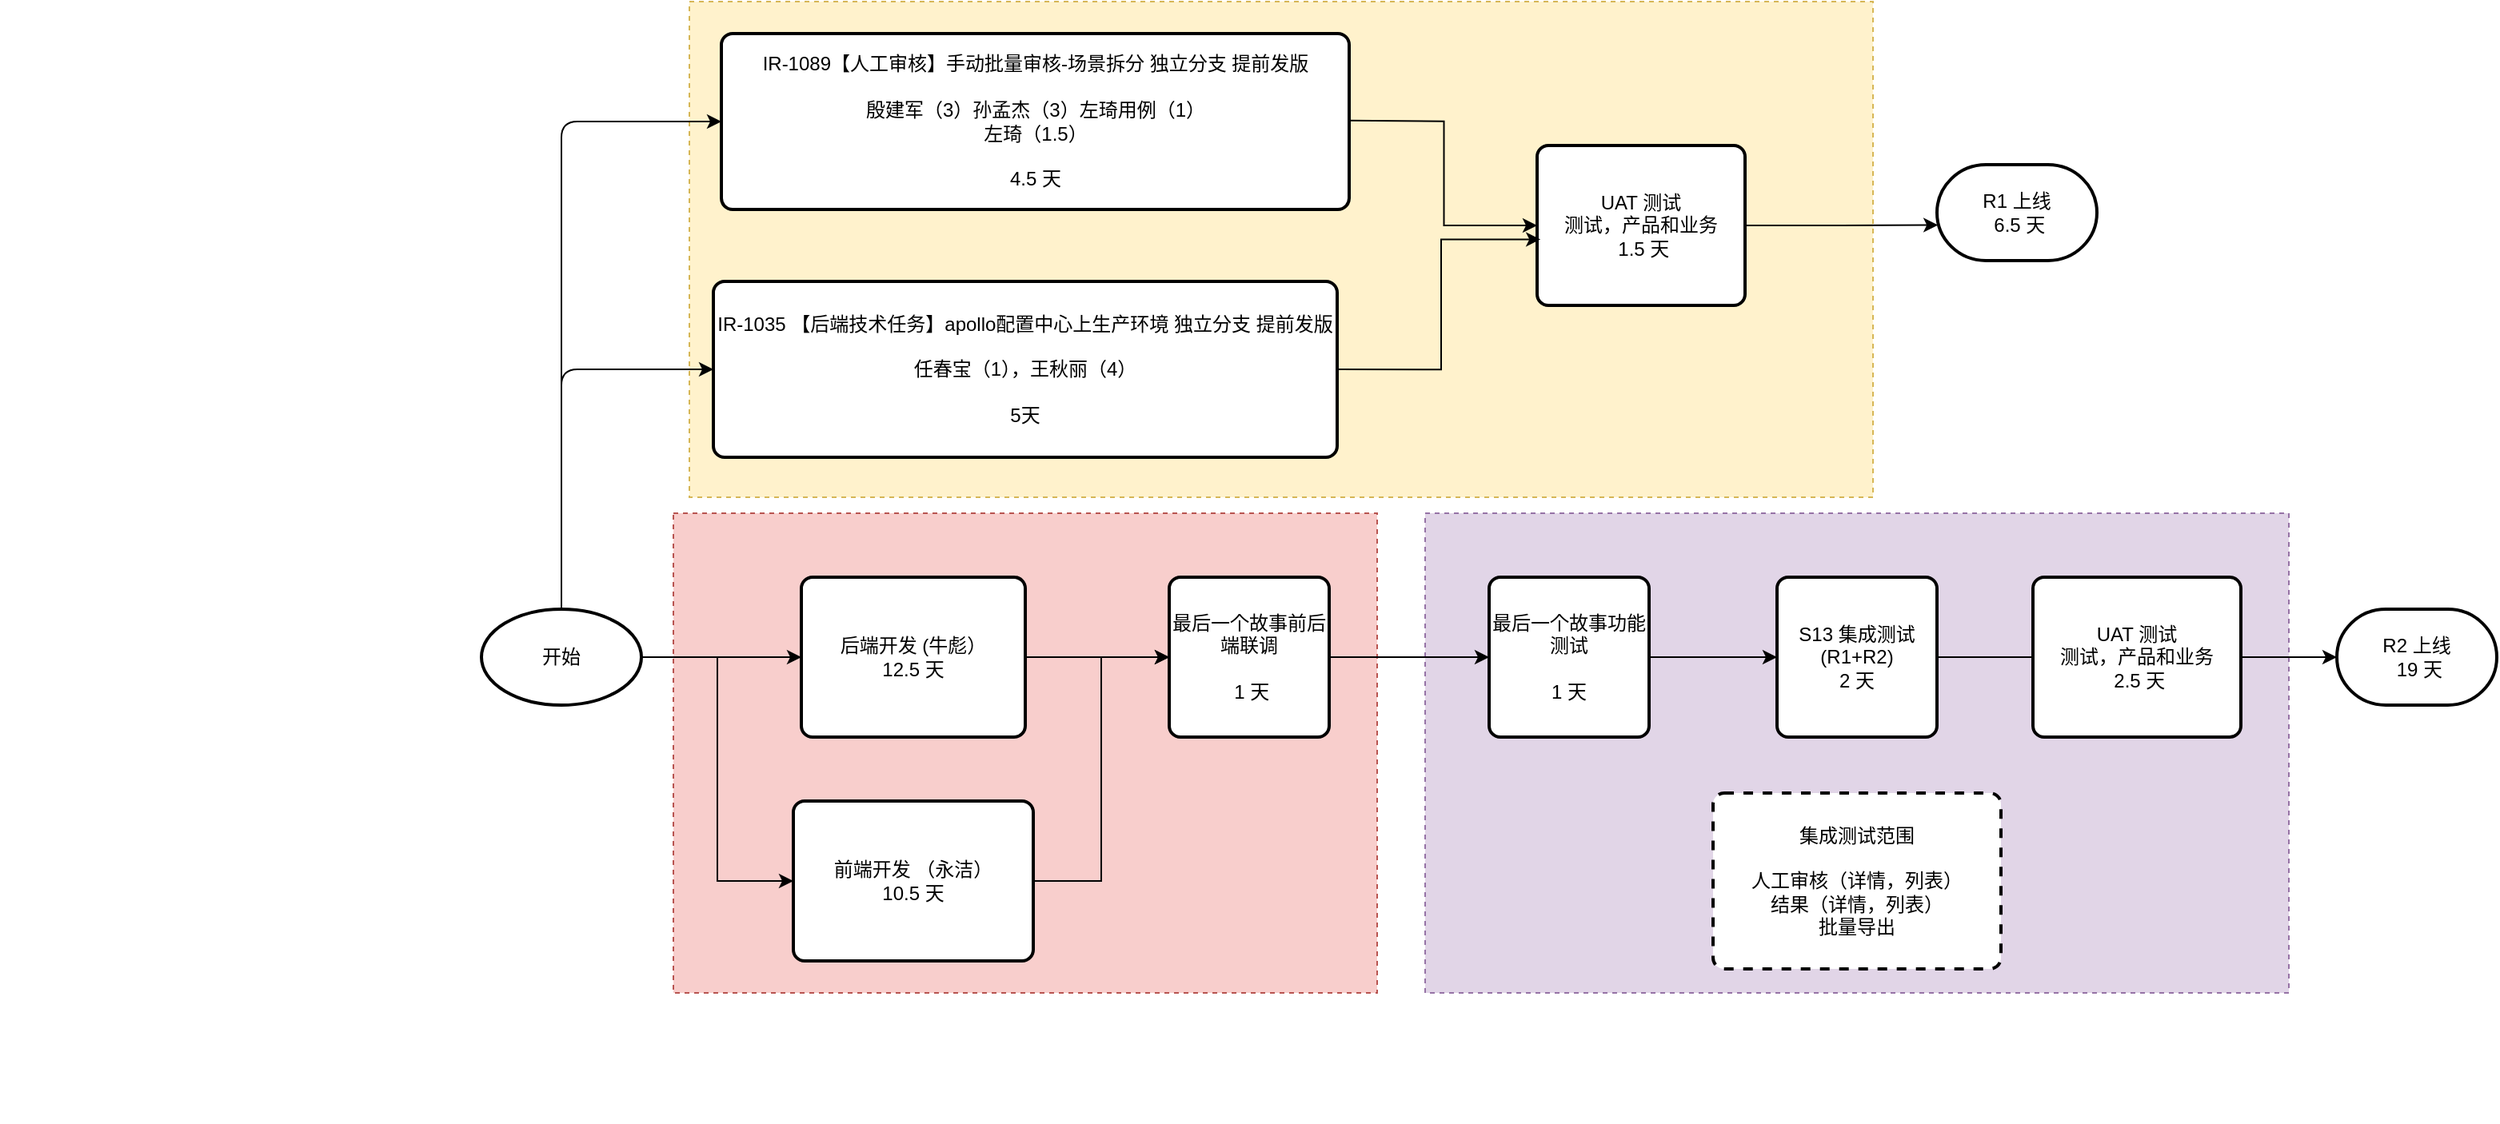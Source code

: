 <mxfile version="13.3.5" type="github" pages="2">
  <diagram id="s33BEsmGWGS7mWIy-5hT" name="Sprint27">
    <mxGraphModel dx="946" dy="510" grid="1" gridSize="10" guides="1" tooltips="1" connect="1" arrows="1" fold="1" page="1" pageScale="1" pageWidth="850" pageHeight="1100" math="0" shadow="0">
      <root>
        <mxCell id="0" />
        <mxCell id="1" parent="0" />
        <mxCell id="boOYyz_OFliwlTwc_qF7-1" value="" style="rounded=0;whiteSpace=wrap;html=1;dashed=1;fillColor=#fff2cc;strokeColor=#d6b656;" vertex="1" parent="1">
          <mxGeometry x="480" y="60" width="740" height="310" as="geometry" />
        </mxCell>
        <mxCell id="boOYyz_OFliwlTwc_qF7-2" value="" style="rounded=0;whiteSpace=wrap;html=1;dashed=1;fillColor=#e1d5e7;strokeColor=#9673a6;" vertex="1" parent="1">
          <mxGeometry x="940" y="380" width="540" height="300" as="geometry" />
        </mxCell>
        <mxCell id="boOYyz_OFliwlTwc_qF7-3" value="" style="rounded=0;whiteSpace=wrap;html=1;dashed=1;fillColor=#f8cecc;strokeColor=#b85450;" vertex="1" parent="1">
          <mxGeometry x="470" y="380" width="440" height="300" as="geometry" />
        </mxCell>
        <mxCell id="boOYyz_OFliwlTwc_qF7-4" value="" style="edgeStyle=orthogonalEdgeStyle;rounded=0;orthogonalLoop=1;jettySize=auto;html=1;" edge="1" parent="1" source="boOYyz_OFliwlTwc_qF7-22" target="boOYyz_OFliwlTwc_qF7-6">
          <mxGeometry relative="1" as="geometry">
            <mxPoint x="330" y="470" as="sourcePoint" />
            <mxPoint x="420" y="470" as="targetPoint" />
          </mxGeometry>
        </mxCell>
        <mxCell id="boOYyz_OFliwlTwc_qF7-5" value="" style="edgeStyle=orthogonalEdgeStyle;rounded=0;orthogonalLoop=1;jettySize=auto;html=1;entryX=0;entryY=0.5;entryDx=0;entryDy=0;exitX=1;exitY=0.5;exitDx=0;exitDy=0;exitPerimeter=0;" edge="1" parent="1" source="boOYyz_OFliwlTwc_qF7-22" target="boOYyz_OFliwlTwc_qF7-15">
          <mxGeometry relative="1" as="geometry">
            <mxPoint x="280" y="440" as="sourcePoint" />
            <mxPoint x="280" y="360" as="targetPoint" />
          </mxGeometry>
        </mxCell>
        <mxCell id="boOYyz_OFliwlTwc_qF7-6" value="后端开发 (牛彪）&lt;br&gt;12.5 天" style="rounded=1;whiteSpace=wrap;html=1;absoluteArcSize=1;arcSize=14;strokeWidth=2;" vertex="1" parent="1">
          <mxGeometry x="550" y="420" width="140" height="100" as="geometry" />
        </mxCell>
        <mxCell id="boOYyz_OFliwlTwc_qF7-7" value="" style="edgeStyle=orthogonalEdgeStyle;rounded=0;orthogonalLoop=1;jettySize=auto;html=1;exitX=1;exitY=0.5;exitDx=0;exitDy=0;" edge="1" parent="1" source="boOYyz_OFliwlTwc_qF7-6" target="boOYyz_OFliwlTwc_qF7-9">
          <mxGeometry relative="1" as="geometry">
            <mxPoint x="870" y="650" as="sourcePoint" />
          </mxGeometry>
        </mxCell>
        <mxCell id="boOYyz_OFliwlTwc_qF7-8" value="" style="edgeStyle=orthogonalEdgeStyle;rounded=0;orthogonalLoop=1;jettySize=auto;html=1;" edge="1" parent="1" source="boOYyz_OFliwlTwc_qF7-9" target="boOYyz_OFliwlTwc_qF7-11">
          <mxGeometry relative="1" as="geometry" />
        </mxCell>
        <mxCell id="boOYyz_OFliwlTwc_qF7-9" value="最后一个故事前后端联调&lt;br&gt;&lt;br&gt;&amp;nbsp;1 天" style="rounded=1;whiteSpace=wrap;html=1;absoluteArcSize=1;arcSize=14;strokeWidth=2;" vertex="1" parent="1">
          <mxGeometry x="780" y="420" width="100" height="100" as="geometry" />
        </mxCell>
        <mxCell id="boOYyz_OFliwlTwc_qF7-10" value="" style="edgeStyle=orthogonalEdgeStyle;rounded=0;orthogonalLoop=1;jettySize=auto;html=1;" edge="1" parent="1" source="boOYyz_OFliwlTwc_qF7-11" target="boOYyz_OFliwlTwc_qF7-13">
          <mxGeometry relative="1" as="geometry" />
        </mxCell>
        <mxCell id="boOYyz_OFliwlTwc_qF7-11" value="最后一个故事功能测试&lt;br&gt;&lt;br&gt;1 天" style="rounded=1;whiteSpace=wrap;html=1;absoluteArcSize=1;arcSize=14;strokeWidth=2;" vertex="1" parent="1">
          <mxGeometry x="980" y="420" width="100" height="100" as="geometry" />
        </mxCell>
        <mxCell id="boOYyz_OFliwlTwc_qF7-12" value="" style="edgeStyle=orthogonalEdgeStyle;rounded=0;orthogonalLoop=1;jettySize=auto;html=1;" edge="1" parent="1" source="boOYyz_OFliwlTwc_qF7-13">
          <mxGeometry relative="1" as="geometry">
            <mxPoint x="1340" y="470" as="targetPoint" />
          </mxGeometry>
        </mxCell>
        <mxCell id="boOYyz_OFliwlTwc_qF7-13" value="S13 集成测试&lt;br&gt;(R1+R2)&lt;br&gt;2 天" style="rounded=1;whiteSpace=wrap;html=1;absoluteArcSize=1;arcSize=14;strokeWidth=2;" vertex="1" parent="1">
          <mxGeometry x="1160" y="420" width="100" height="100" as="geometry" />
        </mxCell>
        <mxCell id="boOYyz_OFliwlTwc_qF7-14" value="" style="edgeStyle=orthogonalEdgeStyle;rounded=0;orthogonalLoop=1;jettySize=auto;html=1;entryX=0;entryY=0.5;entryDx=0;entryDy=0;" edge="1" parent="1" source="boOYyz_OFliwlTwc_qF7-15" target="boOYyz_OFliwlTwc_qF7-9">
          <mxGeometry relative="1" as="geometry">
            <mxPoint x="590" y="310" as="targetPoint" />
          </mxGeometry>
        </mxCell>
        <mxCell id="boOYyz_OFliwlTwc_qF7-15" value="前端开发 （永洁）&lt;br&gt;10.5 天" style="rounded=1;whiteSpace=wrap;html=1;absoluteArcSize=1;arcSize=14;strokeWidth=2;" vertex="1" parent="1">
          <mxGeometry x="545" y="560" width="150" height="100" as="geometry" />
        </mxCell>
        <mxCell id="boOYyz_OFliwlTwc_qF7-16" value="R2 上线&lt;br&gt;&amp;nbsp;19 天" style="strokeWidth=2;html=1;shape=mxgraph.flowchart.terminator;whiteSpace=wrap;" vertex="1" parent="1">
          <mxGeometry x="1510" y="440" width="100" height="60" as="geometry" />
        </mxCell>
        <mxCell id="boOYyz_OFliwlTwc_qF7-17" value="" style="strokeWidth=2;html=1;shape=mxgraph.flowchart.start_1;whiteSpace=wrap;opacity=0;" vertex="1" parent="1">
          <mxGeometry x="150" y="440" width="100" height="60" as="geometry" />
        </mxCell>
        <mxCell id="boOYyz_OFliwlTwc_qF7-18" value="" style="strokeWidth=2;html=1;shape=mxgraph.flowchart.start_1;whiteSpace=wrap;opacity=0;" vertex="1" parent="1">
          <mxGeometry x="50" y="700" width="100" height="60" as="geometry" />
        </mxCell>
        <mxCell id="boOYyz_OFliwlTwc_qF7-19" value="集成测试范围&lt;br&gt;&lt;br&gt;人工审核（详情，列表）&lt;br&gt;结果（详情，列表）&lt;br&gt;批量导出" style="rounded=1;whiteSpace=wrap;html=1;absoluteArcSize=1;arcSize=14;strokeWidth=2;dashed=1;" vertex="1" parent="1">
          <mxGeometry x="1120" y="555" width="180" height="110" as="geometry" />
        </mxCell>
        <mxCell id="boOYyz_OFliwlTwc_qF7-20" value="" style="edgeStyle=orthogonalEdgeStyle;rounded=0;orthogonalLoop=1;jettySize=auto;html=1;" edge="1" parent="1" source="boOYyz_OFliwlTwc_qF7-21" target="boOYyz_OFliwlTwc_qF7-16">
          <mxGeometry relative="1" as="geometry" />
        </mxCell>
        <mxCell id="boOYyz_OFliwlTwc_qF7-21" value="UAT 测试&lt;br&gt;测试，产品和业务&lt;br&gt;&amp;nbsp;2.5 天" style="rounded=1;whiteSpace=wrap;html=1;absoluteArcSize=1;arcSize=14;strokeWidth=2;" vertex="1" parent="1">
          <mxGeometry x="1320" y="420" width="130" height="100" as="geometry" />
        </mxCell>
        <mxCell id="boOYyz_OFliwlTwc_qF7-22" value="开始" style="strokeWidth=2;html=1;shape=mxgraph.flowchart.start_1;whiteSpace=wrap;" vertex="1" parent="1">
          <mxGeometry x="350" y="440" width="100" height="60" as="geometry" />
        </mxCell>
        <mxCell id="boOYyz_OFliwlTwc_qF7-23" value="&lt;span style=&quot;text-align: left ; background-color: rgb(255 , 255 , 255)&quot;&gt;IR-1089【人工审核】手动批量审核-场景拆分 独立分支 提前发版&lt;br&gt;&lt;br&gt;殷建军（3）孙孟杰（3）左琦用例（1）&lt;br&gt;左琦（1.5）&lt;br&gt;&lt;br&gt;4.5 天&lt;br&gt;&lt;/span&gt;" style="rounded=1;whiteSpace=wrap;html=1;absoluteArcSize=1;arcSize=14;strokeWidth=2;" vertex="1" parent="1">
          <mxGeometry x="500" y="80" width="392.5" height="110" as="geometry" />
        </mxCell>
        <mxCell id="boOYyz_OFliwlTwc_qF7-24" value="&lt;span style=&quot;text-align: left ; background-color: rgb(255 , 255 , 255)&quot;&gt;IR-1035&amp;nbsp;&lt;/span&gt;&lt;span style=&quot;text-align: left ; background-color: rgb(255 , 255 , 255)&quot;&gt;【后端技术任务】apollo配置中心上生产环境 独立分支 提前发版&lt;br&gt;&lt;/span&gt;&lt;span style=&quot;text-align: left ; background-color: rgb(255 , 255 , 255)&quot;&gt;&lt;br&gt;任春宝（1），王秋丽（4）&lt;br&gt;&lt;br&gt;5天&lt;br&gt;&lt;/span&gt;" style="rounded=1;whiteSpace=wrap;html=1;absoluteArcSize=1;arcSize=14;strokeWidth=2;" vertex="1" parent="1">
          <mxGeometry x="495" y="235" width="390" height="110" as="geometry" />
        </mxCell>
        <mxCell id="boOYyz_OFliwlTwc_qF7-25" value="" style="endArrow=classic;html=1;entryX=0;entryY=0.5;entryDx=0;entryDy=0;exitX=0.5;exitY=0;exitDx=0;exitDy=0;exitPerimeter=0;" edge="1" parent="1" source="boOYyz_OFliwlTwc_qF7-22" target="boOYyz_OFliwlTwc_qF7-24">
          <mxGeometry width="50" height="50" relative="1" as="geometry">
            <mxPoint x="470" y="430" as="sourcePoint" />
            <mxPoint x="520" y="380" as="targetPoint" />
            <Array as="points">
              <mxPoint x="400" y="290" />
            </Array>
          </mxGeometry>
        </mxCell>
        <mxCell id="boOYyz_OFliwlTwc_qF7-26" value="" style="endArrow=classic;html=1;entryX=0;entryY=0.5;entryDx=0;entryDy=0;" edge="1" parent="1" target="boOYyz_OFliwlTwc_qF7-23">
          <mxGeometry width="50" height="50" relative="1" as="geometry">
            <mxPoint x="400" y="440" as="sourcePoint" />
            <mxPoint x="487.5" y="275" as="targetPoint" />
            <Array as="points">
              <mxPoint x="400" y="135" />
            </Array>
          </mxGeometry>
        </mxCell>
        <mxCell id="boOYyz_OFliwlTwc_qF7-27" value="" style="edgeStyle=orthogonalEdgeStyle;rounded=0;orthogonalLoop=1;jettySize=auto;html=1;entryX=0.006;entryY=0.629;entryDx=0;entryDy=0;entryPerimeter=0;" edge="1" parent="1" source="boOYyz_OFliwlTwc_qF7-28" target="boOYyz_OFliwlTwc_qF7-29">
          <mxGeometry relative="1" as="geometry">
            <mxPoint x="1220" y="200" as="targetPoint" />
          </mxGeometry>
        </mxCell>
        <mxCell id="boOYyz_OFliwlTwc_qF7-28" value="UAT 测试&lt;br&gt;测试，产品和业务&lt;br&gt;&amp;nbsp;1.5 天" style="rounded=1;whiteSpace=wrap;html=1;absoluteArcSize=1;arcSize=14;strokeWidth=2;" vertex="1" parent="1">
          <mxGeometry x="1010" y="150" width="130" height="100" as="geometry" />
        </mxCell>
        <mxCell id="boOYyz_OFliwlTwc_qF7-29" value="R1 上线&lt;br&gt;&amp;nbsp;6.5 天" style="strokeWidth=2;html=1;shape=mxgraph.flowchart.terminator;whiteSpace=wrap;" vertex="1" parent="1">
          <mxGeometry x="1260" y="162" width="100" height="60" as="geometry" />
        </mxCell>
        <mxCell id="boOYyz_OFliwlTwc_qF7-30" value="" style="edgeStyle=orthogonalEdgeStyle;rounded=0;orthogonalLoop=1;jettySize=auto;html=1;entryX=0;entryY=0.5;entryDx=0;entryDy=0;" edge="1" parent="1" target="boOYyz_OFliwlTwc_qF7-28">
          <mxGeometry relative="1" as="geometry">
            <mxPoint x="892.5" y="134.41" as="sourcePoint" />
            <mxPoint x="992.5" y="134.41" as="targetPoint" />
          </mxGeometry>
        </mxCell>
        <mxCell id="boOYyz_OFliwlTwc_qF7-31" value="" style="edgeStyle=orthogonalEdgeStyle;rounded=0;orthogonalLoop=1;jettySize=auto;html=1;entryX=0.016;entryY=0.587;entryDx=0;entryDy=0;entryPerimeter=0;" edge="1" parent="1" target="boOYyz_OFliwlTwc_qF7-28">
          <mxGeometry relative="1" as="geometry">
            <mxPoint x="885" y="290.06" as="sourcePoint" />
            <mxPoint x="1002.5" y="355.65" as="targetPoint" />
            <Array as="points">
              <mxPoint x="950" y="290" />
              <mxPoint x="950" y="209" />
            </Array>
          </mxGeometry>
        </mxCell>
      </root>
    </mxGraphModel>
  </diagram>
  <diagram name="Sprint27-2" id="YGxYSYr-Vt5dYGI9YHw-">
    <mxGraphModel dx="1977" dy="1950" grid="1" gridSize="10" guides="1" tooltips="1" connect="1" arrows="1" fold="1" page="1" pageScale="1" pageWidth="850" pageHeight="1100" math="0" shadow="0">
      <root>
        <mxCell id="wUmFSTrWnR9z2WbMB7JU-0" />
        <mxCell id="wUmFSTrWnR9z2WbMB7JU-1" parent="wUmFSTrWnR9z2WbMB7JU-0" />
        <mxCell id="wUmFSTrWnR9z2WbMB7JU-2" value="" style="rounded=0;whiteSpace=wrap;html=1;dashed=1;fillColor=#fff2cc;strokeColor=#d6b656;" vertex="1" parent="wUmFSTrWnR9z2WbMB7JU-1">
          <mxGeometry x="480" y="-220" width="1000" height="590" as="geometry" />
        </mxCell>
        <mxCell id="wUmFSTrWnR9z2WbMB7JU-3" value="" style="rounded=0;whiteSpace=wrap;html=1;dashed=1;fillColor=#e1d5e7;strokeColor=#9673a6;" vertex="1" parent="wUmFSTrWnR9z2WbMB7JU-1">
          <mxGeometry x="940" y="380" width="540" height="300" as="geometry" />
        </mxCell>
        <mxCell id="wUmFSTrWnR9z2WbMB7JU-4" value="" style="rounded=0;whiteSpace=wrap;html=1;dashed=1;fillColor=#f8cecc;strokeColor=#b85450;" vertex="1" parent="wUmFSTrWnR9z2WbMB7JU-1">
          <mxGeometry x="470" y="380" width="440" height="300" as="geometry" />
        </mxCell>
        <mxCell id="wUmFSTrWnR9z2WbMB7JU-5" value="" style="edgeStyle=orthogonalEdgeStyle;rounded=0;orthogonalLoop=1;jettySize=auto;html=1;" edge="1" parent="wUmFSTrWnR9z2WbMB7JU-1" source="wUmFSTrWnR9z2WbMB7JU-23" target="wUmFSTrWnR9z2WbMB7JU-7">
          <mxGeometry relative="1" as="geometry">
            <mxPoint x="330" y="470" as="sourcePoint" />
            <mxPoint x="420" y="470" as="targetPoint" />
          </mxGeometry>
        </mxCell>
        <mxCell id="wUmFSTrWnR9z2WbMB7JU-6" value="" style="edgeStyle=orthogonalEdgeStyle;rounded=0;orthogonalLoop=1;jettySize=auto;html=1;entryX=0;entryY=0.5;entryDx=0;entryDy=0;exitX=1;exitY=0.5;exitDx=0;exitDy=0;exitPerimeter=0;" edge="1" parent="wUmFSTrWnR9z2WbMB7JU-1" source="wUmFSTrWnR9z2WbMB7JU-23" target="wUmFSTrWnR9z2WbMB7JU-16">
          <mxGeometry relative="1" as="geometry">
            <mxPoint x="280" y="440" as="sourcePoint" />
            <mxPoint x="280" y="360" as="targetPoint" />
          </mxGeometry>
        </mxCell>
        <mxCell id="wUmFSTrWnR9z2WbMB7JU-7" value="S27 R3 后端开发&amp;nbsp;&lt;br&gt;魏涛，郝旭龙，沈志刚，鲁万才，付为地" style="rounded=1;whiteSpace=wrap;html=1;absoluteArcSize=1;arcSize=14;strokeWidth=2;" vertex="1" parent="wUmFSTrWnR9z2WbMB7JU-1">
          <mxGeometry x="550" y="420" width="140" height="100" as="geometry" />
        </mxCell>
        <mxCell id="wUmFSTrWnR9z2WbMB7JU-8" value="" style="edgeStyle=orthogonalEdgeStyle;rounded=0;orthogonalLoop=1;jettySize=auto;html=1;exitX=1;exitY=0.5;exitDx=0;exitDy=0;" edge="1" parent="wUmFSTrWnR9z2WbMB7JU-1" source="wUmFSTrWnR9z2WbMB7JU-7" target="wUmFSTrWnR9z2WbMB7JU-10">
          <mxGeometry relative="1" as="geometry">
            <mxPoint x="870" y="650" as="sourcePoint" />
          </mxGeometry>
        </mxCell>
        <mxCell id="wUmFSTrWnR9z2WbMB7JU-9" value="" style="edgeStyle=orthogonalEdgeStyle;rounded=0;orthogonalLoop=1;jettySize=auto;html=1;" edge="1" parent="wUmFSTrWnR9z2WbMB7JU-1" source="wUmFSTrWnR9z2WbMB7JU-10">
          <mxGeometry relative="1" as="geometry">
            <mxPoint x="980" y="470" as="targetPoint" />
          </mxGeometry>
        </mxCell>
        <mxCell id="wUmFSTrWnR9z2WbMB7JU-10" value="最后一个故事前后端联调" style="rounded=1;whiteSpace=wrap;html=1;absoluteArcSize=1;arcSize=14;strokeWidth=2;" vertex="1" parent="wUmFSTrWnR9z2WbMB7JU-1">
          <mxGeometry x="780" y="420" width="100" height="100" as="geometry" />
        </mxCell>
        <mxCell id="wUmFSTrWnR9z2WbMB7JU-11" value="" style="edgeStyle=orthogonalEdgeStyle;rounded=0;orthogonalLoop=1;jettySize=auto;html=1;entryX=0;entryY=0.5;entryDx=0;entryDy=0;" edge="1" parent="wUmFSTrWnR9z2WbMB7JU-1" target="wUmFSTrWnR9z2WbMB7JU-22">
          <mxGeometry relative="1" as="geometry">
            <mxPoint x="1080" y="470" as="sourcePoint" />
            <mxPoint x="1160" y="470" as="targetPoint" />
          </mxGeometry>
        </mxCell>
        <mxCell id="wUmFSTrWnR9z2WbMB7JU-15" value="" style="edgeStyle=orthogonalEdgeStyle;rounded=0;orthogonalLoop=1;jettySize=auto;html=1;entryX=0;entryY=0.5;entryDx=0;entryDy=0;" edge="1" parent="wUmFSTrWnR9z2WbMB7JU-1" source="wUmFSTrWnR9z2WbMB7JU-16" target="wUmFSTrWnR9z2WbMB7JU-10">
          <mxGeometry relative="1" as="geometry">
            <mxPoint x="590" y="310" as="targetPoint" />
          </mxGeometry>
        </mxCell>
        <mxCell id="wUmFSTrWnR9z2WbMB7JU-16" value="S27 R3 前端开发&lt;br&gt;苗壮，王龙刚，徐海峰，张警国" style="rounded=1;whiteSpace=wrap;html=1;absoluteArcSize=1;arcSize=14;strokeWidth=2;" vertex="1" parent="wUmFSTrWnR9z2WbMB7JU-1">
          <mxGeometry x="544" y="560" width="176" height="100" as="geometry" />
        </mxCell>
        <mxCell id="wUmFSTrWnR9z2WbMB7JU-17" value="S27 上线&lt;br&gt;&amp;nbsp;&lt;br&gt;0706" style="strokeWidth=2;html=1;shape=mxgraph.flowchart.terminator;whiteSpace=wrap;" vertex="1" parent="wUmFSTrWnR9z2WbMB7JU-1">
          <mxGeometry x="1510" y="440" width="100" height="60" as="geometry" />
        </mxCell>
        <mxCell id="wUmFSTrWnR9z2WbMB7JU-18" value="" style="strokeWidth=2;html=1;shape=mxgraph.flowchart.start_1;whiteSpace=wrap;opacity=0;" vertex="1" parent="wUmFSTrWnR9z2WbMB7JU-1">
          <mxGeometry x="150" y="440" width="100" height="60" as="geometry" />
        </mxCell>
        <mxCell id="wUmFSTrWnR9z2WbMB7JU-19" value="" style="strokeWidth=2;html=1;shape=mxgraph.flowchart.start_1;whiteSpace=wrap;opacity=0;" vertex="1" parent="wUmFSTrWnR9z2WbMB7JU-1">
          <mxGeometry x="50" y="700" width="100" height="60" as="geometry" />
        </mxCell>
        <mxCell id="wUmFSTrWnR9z2WbMB7JU-21" value="" style="edgeStyle=orthogonalEdgeStyle;rounded=0;orthogonalLoop=1;jettySize=auto;html=1;" edge="1" parent="wUmFSTrWnR9z2WbMB7JU-1" source="wUmFSTrWnR9z2WbMB7JU-22" target="wUmFSTrWnR9z2WbMB7JU-17">
          <mxGeometry relative="1" as="geometry" />
        </mxCell>
        <mxCell id="wUmFSTrWnR9z2WbMB7JU-22" value="UAT 测试&lt;br&gt;" style="rounded=1;whiteSpace=wrap;html=1;absoluteArcSize=1;arcSize=14;strokeWidth=2;" vertex="1" parent="wUmFSTrWnR9z2WbMB7JU-1">
          <mxGeometry x="1280" y="420" width="130" height="100" as="geometry" />
        </mxCell>
        <mxCell id="wUmFSTrWnR9z2WbMB7JU-23" value="开始" style="strokeWidth=2;html=1;shape=mxgraph.flowchart.start_1;whiteSpace=wrap;" vertex="1" parent="wUmFSTrWnR9z2WbMB7JU-1">
          <mxGeometry x="350" y="440" width="100" height="60" as="geometry" />
        </mxCell>
        <mxCell id="wUmFSTrWnR9z2WbMB7JU-38" value="" style="edgeStyle=orthogonalEdgeStyle;rounded=0;orthogonalLoop=1;jettySize=auto;html=1;" edge="1" parent="wUmFSTrWnR9z2WbMB7JU-1" source="wUmFSTrWnR9z2WbMB7JU-24" target="wUmFSTrWnR9z2WbMB7JU-37">
          <mxGeometry relative="1" as="geometry" />
        </mxCell>
        <mxCell id="wUmFSTrWnR9z2WbMB7JU-24" value="&lt;span style=&quot;text-align: left ; background-color: rgb(255 , 255 , 255)&quot;&gt;S27 新增需求&amp;nbsp;&lt;/span&gt;&lt;span style=&quot;font-family: &amp;#34;arial&amp;#34; ; font-size: 13px ; text-align: left ; background-color: rgb(255 , 255 , 255)&quot;&gt;【WEB-仪表盘】流动性看板-AB城市对比&lt;/span&gt;&lt;span style=&quot;text-align: left ; background-color: rgb(255 , 255 , 255)&quot;&gt;&lt;br&gt;&lt;br&gt;&lt;/span&gt;&lt;span style=&quot;font-family: &amp;#34;arial&amp;#34; ; font-size: 13px ; text-align: left ; background-color: rgb(255 , 255 , 255)&quot;&gt;郭虎（3）&lt;br&gt;范军辉（3），&lt;b&gt;徐海峰（2）&lt;/b&gt;&lt;br&gt;&lt;/span&gt;&lt;span style=&quot;text-align: left ; background-color: rgb(255 , 255 , 255)&quot;&gt;&lt;br&gt;&lt;/span&gt;" style="rounded=1;whiteSpace=wrap;html=1;absoluteArcSize=1;arcSize=14;strokeWidth=2;" vertex="1" parent="wUmFSTrWnR9z2WbMB7JU-1">
          <mxGeometry x="527.5" y="-200" width="392.5" height="110" as="geometry" />
        </mxCell>
        <mxCell id="wUmFSTrWnR9z2WbMB7JU-58" value="" style="edgeStyle=orthogonalEdgeStyle;rounded=0;orthogonalLoop=1;jettySize=auto;html=1;entryX=0;entryY=0.5;entryDx=0;entryDy=0;" edge="1" parent="wUmFSTrWnR9z2WbMB7JU-1" source="wUmFSTrWnR9z2WbMB7JU-37" target="wUmFSTrWnR9z2WbMB7JU-56">
          <mxGeometry relative="1" as="geometry">
            <mxPoint x="1220" y="-145" as="targetPoint" />
          </mxGeometry>
        </mxCell>
        <mxCell id="wUmFSTrWnR9z2WbMB7JU-37" value="&lt;span style=&quot;text-align: left ; background-color: rgb(255 , 255 , 255)&quot;&gt;测试&lt;br&gt;&lt;br&gt;&lt;br&gt;&lt;b&gt;魏源（2）&lt;/b&gt;&lt;br&gt;&lt;br&gt;&lt;/span&gt;" style="rounded=1;whiteSpace=wrap;html=1;absoluteArcSize=1;arcSize=14;strokeWidth=2;" vertex="1" parent="wUmFSTrWnR9z2WbMB7JU-1">
          <mxGeometry x="1000" y="-200" width="140" height="110" as="geometry" />
        </mxCell>
        <mxCell id="wUmFSTrWnR9z2WbMB7JU-25" value="&lt;span style=&quot;text-align: left ; background-color: rgb(255 , 255 , 255)&quot;&gt;S27 新增需求&amp;nbsp;&lt;/span&gt;&lt;span style=&quot;font-family: &amp;#34;arial&amp;#34; ; font-size: 13px ; text-align: left ; background-color: rgb(255 , 255 , 255)&quot;&gt;【WEB&amp;amp;APP-BI模块】铺货率指标逻辑优化&lt;/span&gt;&lt;br style=&quot;text-align: left&quot;&gt;&lt;br style=&quot;text-align: left&quot;&gt;&lt;span style=&quot;text-align: left ; background-color: rgb(255 , 255 , 255)&quot;&gt;李磊（0.5）&lt;br&gt;&lt;b&gt;徐海峰（0.5）&lt;/b&gt;&lt;/span&gt;&lt;span style=&quot;text-align: left ; background-color: rgb(255 , 255 , 255)&quot;&gt;&lt;br&gt;&lt;/span&gt;" style="rounded=1;whiteSpace=wrap;html=1;absoluteArcSize=1;arcSize=14;strokeWidth=2;" vertex="1" parent="wUmFSTrWnR9z2WbMB7JU-1">
          <mxGeometry x="527.5" y="-70" width="390" height="110" as="geometry" />
        </mxCell>
        <mxCell id="wUmFSTrWnR9z2WbMB7JU-26" value="" style="endArrow=classic;html=1;entryX=0;entryY=0.5;entryDx=0;entryDy=0;" edge="1" parent="wUmFSTrWnR9z2WbMB7JU-1" target="wUmFSTrWnR9z2WbMB7JU-25">
          <mxGeometry width="50" height="50" relative="1" as="geometry">
            <mxPoint x="400" y="440" as="sourcePoint" />
            <mxPoint x="530" y="290" as="targetPoint" />
            <Array as="points">
              <mxPoint x="400" y="-15" />
            </Array>
          </mxGeometry>
        </mxCell>
        <mxCell id="wUmFSTrWnR9z2WbMB7JU-27" value="" style="endArrow=classic;html=1;entryX=0;entryY=0.5;entryDx=0;entryDy=0;exitX=0.5;exitY=0;exitDx=0;exitDy=0;exitPerimeter=0;" edge="1" parent="wUmFSTrWnR9z2WbMB7JU-1" target="wUmFSTrWnR9z2WbMB7JU-24" source="wUmFSTrWnR9z2WbMB7JU-23">
          <mxGeometry width="50" height="50" relative="1" as="geometry">
            <mxPoint x="400" y="430" as="sourcePoint" />
            <mxPoint x="497.5" y="185" as="targetPoint" />
            <Array as="points">
              <mxPoint x="400" y="-145" />
            </Array>
          </mxGeometry>
        </mxCell>
        <mxCell id="wUmFSTrWnR9z2WbMB7JU-29" value="测试&lt;br&gt;&lt;br&gt;&lt;b&gt;郑慧民（1）&lt;/b&gt;" style="rounded=1;whiteSpace=wrap;html=1;absoluteArcSize=1;arcSize=14;strokeWidth=2;" vertex="1" parent="wUmFSTrWnR9z2WbMB7JU-1">
          <mxGeometry x="995" y="210" width="150" height="100" as="geometry" />
        </mxCell>
        <mxCell id="wUmFSTrWnR9z2WbMB7JU-30" value="S27 新增需求 完成&lt;br&gt;&lt;br&gt;6天&amp;nbsp;" style="strokeWidth=2;html=1;shape=mxgraph.flowchart.terminator;whiteSpace=wrap;" vertex="1" parent="wUmFSTrWnR9z2WbMB7JU-1">
          <mxGeometry x="1520" y="30" width="130" height="60" as="geometry" />
        </mxCell>
        <mxCell id="wUmFSTrWnR9z2WbMB7JU-33" value="最后一个故事前后端联调&lt;br&gt;" style="rounded=1;whiteSpace=wrap;html=1;absoluteArcSize=1;arcSize=14;strokeWidth=2;" vertex="1" parent="wUmFSTrWnR9z2WbMB7JU-1">
          <mxGeometry x="980" y="420" width="100" height="100" as="geometry" />
        </mxCell>
        <mxCell id="wUmFSTrWnR9z2WbMB7JU-40" value="&lt;span style=&quot;text-align: left ; background-color: rgb(255 , 255 , 255)&quot;&gt;S27 新增需求&amp;nbsp;&lt;/span&gt;&lt;span style=&quot;font-family: &amp;#34;arial&amp;#34; ; font-size: 13px ; text-align: left ; background-color: rgb(255 , 255 , 255)&quot;&gt;【APP-市场】部分区县在地图中未展示（1）&lt;br&gt;&lt;/span&gt;&lt;span style=&quot;font-family: &amp;#34;arial&amp;#34; ; font-size: 13px ; text-align: left ; background-color: rgb(255 , 255 , 255)&quot;&gt;【APP-我的】APP下载安装链接/二维码 分享（0.5）&lt;/span&gt;&lt;span style=&quot;text-align: left ; background-color: rgb(255 , 255 , 255)&quot;&gt;&lt;br&gt;&lt;br&gt;&lt;b&gt;王龙刚&lt;/b&gt;&lt;br&gt;&lt;br&gt;（和当前迭代3个故事冲突-流动性排行榜-动销指标-业绩筛选条件优化）&lt;/span&gt;&lt;span style=&quot;text-align: left ; background-color: rgb(255 , 255 , 255)&quot;&gt;&lt;br&gt;&lt;/span&gt;" style="rounded=1;whiteSpace=wrap;html=1;absoluteArcSize=1;arcSize=14;strokeWidth=2;" vertex="1" parent="wUmFSTrWnR9z2WbMB7JU-1">
          <mxGeometry x="527.5" y="210" width="390" height="110" as="geometry" />
        </mxCell>
        <mxCell id="wUmFSTrWnR9z2WbMB7JU-41" value="3天提测" style="text;html=1;resizable=0;autosize=1;align=center;verticalAlign=middle;points=[];fillColor=none;strokeColor=none;rounded=0;" vertex="1" parent="wUmFSTrWnR9z2WbMB7JU-1">
          <mxGeometry x="930" y="-170" width="60" height="20" as="geometry" />
        </mxCell>
        <mxCell id="wUmFSTrWnR9z2WbMB7JU-60" value="" style="edgeStyle=orthogonalEdgeStyle;rounded=0;orthogonalLoop=1;jettySize=auto;html=1;entryX=0;entryY=0.5;entryDx=0;entryDy=0;" edge="1" parent="wUmFSTrWnR9z2WbMB7JU-1" source="wUmFSTrWnR9z2WbMB7JU-42" target="wUmFSTrWnR9z2WbMB7JU-56">
          <mxGeometry relative="1" as="geometry">
            <mxPoint x="1270" y="50" as="targetPoint" />
            <Array as="points">
              <mxPoint x="1210" y="-25" />
              <mxPoint x="1210" y="60" />
            </Array>
          </mxGeometry>
        </mxCell>
        <mxCell id="wUmFSTrWnR9z2WbMB7JU-42" value="&lt;span style=&quot;text-align: left ; background-color: rgb(255 , 255 , 255)&quot;&gt;测试&lt;br&gt;&lt;br&gt;&lt;br&gt;&lt;b&gt;陈侃麟（0.5）&lt;br&gt;&lt;/b&gt;&lt;br&gt;&lt;/span&gt;" style="rounded=1;whiteSpace=wrap;html=1;absoluteArcSize=1;arcSize=14;strokeWidth=2;" vertex="1" parent="wUmFSTrWnR9z2WbMB7JU-1">
          <mxGeometry x="1000" y="-80" width="140" height="110" as="geometry" />
        </mxCell>
        <mxCell id="wUmFSTrWnR9z2WbMB7JU-43" value="2.5天提测" style="text;html=1;resizable=0;autosize=1;align=center;verticalAlign=middle;points=[];fillColor=none;strokeColor=none;rounded=0;" vertex="1" parent="wUmFSTrWnR9z2WbMB7JU-1">
          <mxGeometry x="925" y="-50" width="70" height="20" as="geometry" />
        </mxCell>
        <mxCell id="wUmFSTrWnR9z2WbMB7JU-44" value="" style="edgeStyle=orthogonalEdgeStyle;rounded=0;orthogonalLoop=1;jettySize=auto;html=1;" edge="1" target="wUmFSTrWnR9z2WbMB7JU-42" parent="wUmFSTrWnR9z2WbMB7JU-1">
          <mxGeometry relative="1" as="geometry">
            <mxPoint x="920" y="-25" as="sourcePoint" />
          </mxGeometry>
        </mxCell>
        <mxCell id="wUmFSTrWnR9z2WbMB7JU-45" value="&lt;span style=&quot;text-align: left ; background-color: rgb(255 , 255 , 255)&quot;&gt;S27 新增需求&lt;/span&gt;&lt;span style=&quot;font-family: &amp;#34;arial&amp;#34; ; font-size: 13px ; text-align: left ; background-color: rgb(255 , 255 , 255)&quot;&gt;【&lt;/span&gt;&lt;span style=&quot;font-family: &amp;#34;arial&amp;#34; ; font-size: 13px ; text-align: left ; background-color: rgb(255 , 255 , 255)&quot;&gt;WEB-增长策略】增长策略优化&lt;/span&gt;&lt;br style=&quot;text-align: left&quot;&gt;&lt;br style=&quot;text-align: left&quot;&gt;&lt;span style=&quot;text-align: left ; background-color: rgb(255 , 255 , 255)&quot;&gt;&lt;b&gt;郝旭龙（1.5）&lt;/b&gt;&lt;br&gt;张康鑫（2.5）&lt;br&gt;&lt;/span&gt;&lt;span style=&quot;text-align: left ; background-color: rgb(255 , 255 , 255)&quot;&gt;&lt;br&gt;郝旭龙和当前迭代1个故事冲突-动销指标&lt;br&gt;&lt;/span&gt;" style="rounded=1;whiteSpace=wrap;html=1;absoluteArcSize=1;arcSize=14;strokeWidth=2;" vertex="1" parent="wUmFSTrWnR9z2WbMB7JU-1">
          <mxGeometry x="527.5" y="70" width="390" height="110" as="geometry" />
        </mxCell>
        <mxCell id="wUmFSTrWnR9z2WbMB7JU-47" value="" style="endArrow=classic;html=1;entryX=0;entryY=0.5;entryDx=0;entryDy=0;" edge="1" parent="wUmFSTrWnR9z2WbMB7JU-1">
          <mxGeometry width="50" height="50" relative="1" as="geometry">
            <mxPoint x="400" y="440" as="sourcePoint" />
            <mxPoint x="527.5" y="120" as="targetPoint" />
            <Array as="points">
              <mxPoint x="400" y="120" />
            </Array>
          </mxGeometry>
        </mxCell>
        <mxCell id="wUmFSTrWnR9z2WbMB7JU-48" value="" style="endArrow=classic;html=1;entryX=0;entryY=0.5;entryDx=0;entryDy=0;" edge="1" parent="wUmFSTrWnR9z2WbMB7JU-1">
          <mxGeometry width="50" height="50" relative="1" as="geometry">
            <mxPoint x="400" y="440" as="sourcePoint" />
            <mxPoint x="527.5" y="250" as="targetPoint" />
            <Array as="points">
              <mxPoint x="400" y="250" />
            </Array>
          </mxGeometry>
        </mxCell>
        <mxCell id="wUmFSTrWnR9z2WbMB7JU-49" value="" style="edgeStyle=orthogonalEdgeStyle;rounded=0;orthogonalLoop=1;jettySize=auto;html=1;" edge="1" target="wUmFSTrWnR9z2WbMB7JU-51" parent="wUmFSTrWnR9z2WbMB7JU-1">
          <mxGeometry relative="1" as="geometry">
            <mxPoint x="920" y="115" as="sourcePoint" />
          </mxGeometry>
        </mxCell>
        <mxCell id="wUmFSTrWnR9z2WbMB7JU-50" value="2.5天提测" style="text;html=1;resizable=0;autosize=1;align=center;verticalAlign=middle;points=[];fillColor=none;strokeColor=none;rounded=0;" vertex="1" parent="wUmFSTrWnR9z2WbMB7JU-1">
          <mxGeometry x="925" y="90" width="70" height="20" as="geometry" />
        </mxCell>
        <mxCell id="wUmFSTrWnR9z2WbMB7JU-51" value="&lt;span style=&quot;text-align: left ; background-color: rgb(255 , 255 , 255)&quot;&gt;测试&lt;br&gt;&lt;br&gt;&lt;br&gt;&lt;b&gt;魏源（0.5）&lt;br&gt;&lt;/b&gt;&lt;br&gt;&lt;/span&gt;" style="rounded=1;whiteSpace=wrap;html=1;absoluteArcSize=1;arcSize=14;strokeWidth=2;" vertex="1" parent="wUmFSTrWnR9z2WbMB7JU-1">
          <mxGeometry x="1000" y="60" width="140" height="110" as="geometry" />
        </mxCell>
        <mxCell id="wUmFSTrWnR9z2WbMB7JU-52" value="" style="edgeStyle=orthogonalEdgeStyle;rounded=0;orthogonalLoop=1;jettySize=auto;html=1;" edge="1" parent="wUmFSTrWnR9z2WbMB7JU-1">
          <mxGeometry relative="1" as="geometry">
            <mxPoint x="915" y="265" as="sourcePoint" />
            <mxPoint x="995" y="265" as="targetPoint" />
          </mxGeometry>
        </mxCell>
        <mxCell id="wUmFSTrWnR9z2WbMB7JU-53" value="1.5天提测" style="text;html=1;resizable=0;autosize=1;align=center;verticalAlign=middle;points=[];fillColor=none;strokeColor=none;rounded=0;" vertex="1" parent="wUmFSTrWnR9z2WbMB7JU-1">
          <mxGeometry x="920" y="240" width="70" height="20" as="geometry" />
        </mxCell>
        <mxCell id="wUmFSTrWnR9z2WbMB7JU-65" value="" style="edgeStyle=orthogonalEdgeStyle;rounded=0;orthogonalLoop=1;jettySize=auto;html=1;entryX=0;entryY=0.5;entryDx=0;entryDy=0;entryPerimeter=0;" edge="1" parent="wUmFSTrWnR9z2WbMB7JU-1" source="wUmFSTrWnR9z2WbMB7JU-56" target="wUmFSTrWnR9z2WbMB7JU-30">
          <mxGeometry relative="1" as="geometry">
            <mxPoint x="1490" y="60" as="targetPoint" />
          </mxGeometry>
        </mxCell>
        <mxCell id="wUmFSTrWnR9z2WbMB7JU-56" value="UAT 测试&lt;br&gt;&lt;br&gt;1 天" style="rounded=1;whiteSpace=wrap;html=1;absoluteArcSize=1;arcSize=14;strokeWidth=2;" vertex="1" parent="wUmFSTrWnR9z2WbMB7JU-1">
          <mxGeometry x="1280" y="10" width="130" height="100" as="geometry" />
        </mxCell>
        <mxCell id="wUmFSTrWnR9z2WbMB7JU-61" value="" style="edgeStyle=orthogonalEdgeStyle;rounded=0;orthogonalLoop=1;jettySize=auto;html=1;entryX=0;entryY=0.5;entryDx=0;entryDy=0;" edge="1" parent="wUmFSTrWnR9z2WbMB7JU-1" target="wUmFSTrWnR9z2WbMB7JU-56">
          <mxGeometry relative="1" as="geometry">
            <mxPoint x="1140" y="110" as="sourcePoint" />
            <mxPoint x="1280" y="195" as="targetPoint" />
            <Array as="points">
              <mxPoint x="1210" y="110" />
              <mxPoint x="1210" y="60" />
            </Array>
          </mxGeometry>
        </mxCell>
        <mxCell id="wUmFSTrWnR9z2WbMB7JU-63" value="" style="edgeStyle=orthogonalEdgeStyle;rounded=0;orthogonalLoop=1;jettySize=auto;html=1;entryX=0;entryY=0.5;entryDx=0;entryDy=0;" edge="1" parent="wUmFSTrWnR9z2WbMB7JU-1" target="wUmFSTrWnR9z2WbMB7JU-56">
          <mxGeometry relative="1" as="geometry">
            <mxPoint x="1145" y="270" as="sourcePoint" />
            <mxPoint x="1285" y="220" as="targetPoint" />
            <Array as="points">
              <mxPoint x="1210" y="270" />
              <mxPoint x="1210" y="60" />
            </Array>
          </mxGeometry>
        </mxCell>
      </root>
    </mxGraphModel>
  </diagram>
</mxfile>
